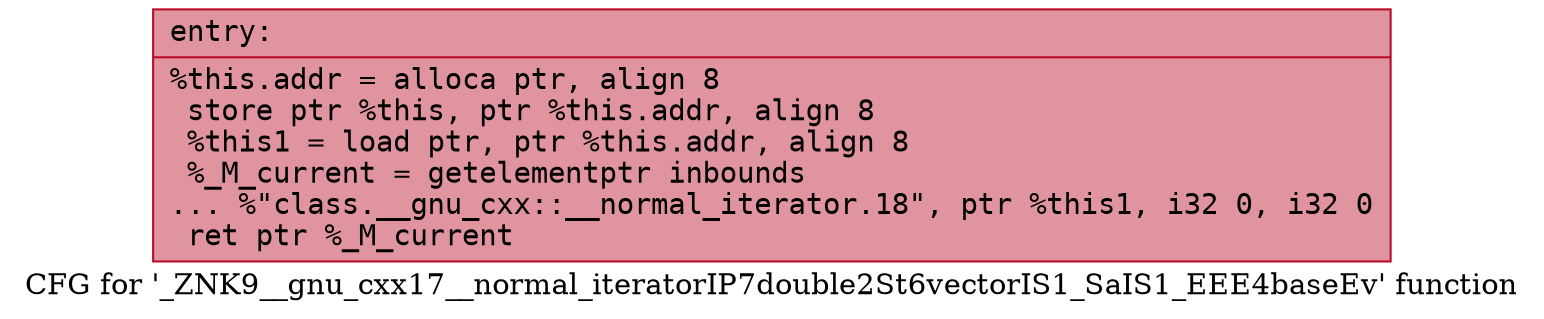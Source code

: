 digraph "CFG for '_ZNK9__gnu_cxx17__normal_iteratorIP7double2St6vectorIS1_SaIS1_EEE4baseEv' function" {
	label="CFG for '_ZNK9__gnu_cxx17__normal_iteratorIP7double2St6vectorIS1_SaIS1_EEE4baseEv' function";

	Node0x55799251c820 [shape=record,color="#b70d28ff", style=filled, fillcolor="#b70d2870" fontname="Courier",label="{entry:\l|  %this.addr = alloca ptr, align 8\l  store ptr %this, ptr %this.addr, align 8\l  %this1 = load ptr, ptr %this.addr, align 8\l  %_M_current = getelementptr inbounds\l... %\"class.__gnu_cxx::__normal_iterator.18\", ptr %this1, i32 0, i32 0\l  ret ptr %_M_current\l}"];
}
